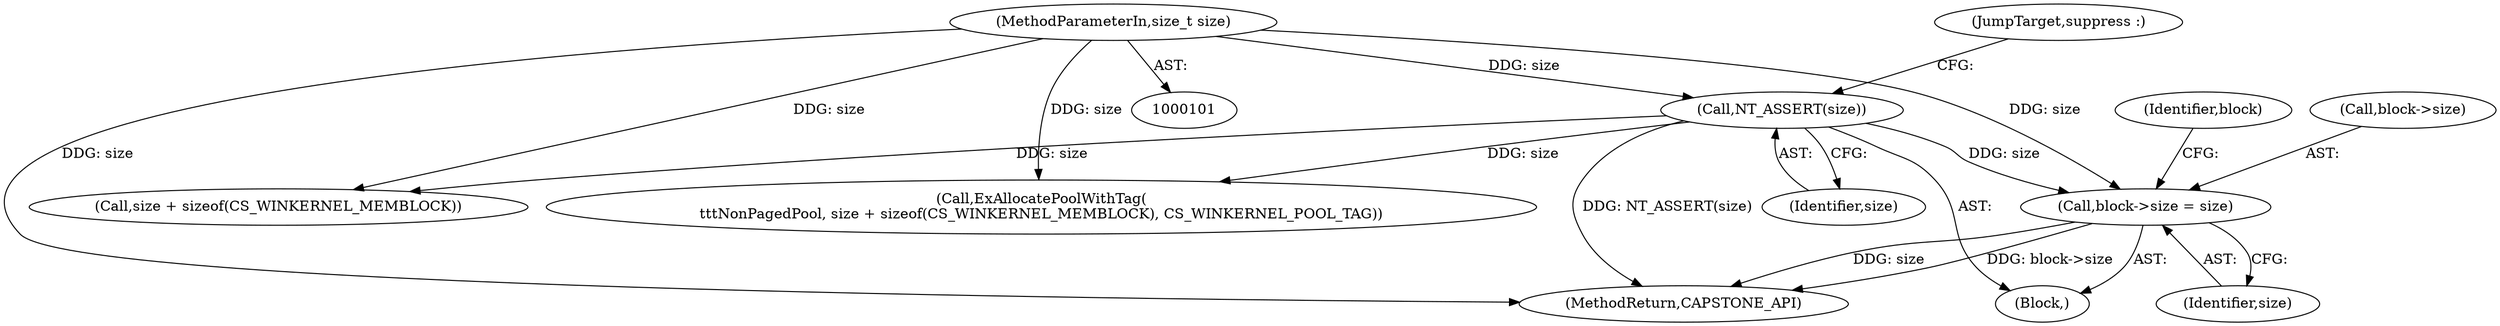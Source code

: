 digraph "0_capstone_6fe86eef621b9849f51a5e1e5d73258a93440403@pointer" {
"1000125" [label="(Call,block->size = size)"];
"1000102" [label="(MethodParameterIn,size_t size)"];
"1000104" [label="(Call,NT_ASSERT(size))"];
"1000134" [label="(MethodReturn,CAPSTONE_API)"];
"1000102" [label="(MethodParameterIn,size_t size)"];
"1000132" [label="(Identifier,block)"];
"1000106" [label="(JumpTarget,suppress :)"];
"1000126" [label="(Call,block->size)"];
"1000104" [label="(Call,NT_ASSERT(size))"];
"1000103" [label="(Block,)"];
"1000112" [label="(Call,ExAllocatePoolWithTag(\n\t\t\tNonPagedPool, size + sizeof(CS_WINKERNEL_MEMBLOCK), CS_WINKERNEL_POOL_TAG))"];
"1000105" [label="(Identifier,size)"];
"1000129" [label="(Identifier,size)"];
"1000125" [label="(Call,block->size = size)"];
"1000114" [label="(Call,size + sizeof(CS_WINKERNEL_MEMBLOCK))"];
"1000125" -> "1000103"  [label="AST: "];
"1000125" -> "1000129"  [label="CFG: "];
"1000126" -> "1000125"  [label="AST: "];
"1000129" -> "1000125"  [label="AST: "];
"1000132" -> "1000125"  [label="CFG: "];
"1000125" -> "1000134"  [label="DDG: block->size"];
"1000125" -> "1000134"  [label="DDG: size"];
"1000102" -> "1000125"  [label="DDG: size"];
"1000104" -> "1000125"  [label="DDG: size"];
"1000102" -> "1000101"  [label="AST: "];
"1000102" -> "1000134"  [label="DDG: size"];
"1000102" -> "1000104"  [label="DDG: size"];
"1000102" -> "1000112"  [label="DDG: size"];
"1000102" -> "1000114"  [label="DDG: size"];
"1000104" -> "1000103"  [label="AST: "];
"1000104" -> "1000105"  [label="CFG: "];
"1000105" -> "1000104"  [label="AST: "];
"1000106" -> "1000104"  [label="CFG: "];
"1000104" -> "1000134"  [label="DDG: NT_ASSERT(size)"];
"1000104" -> "1000112"  [label="DDG: size"];
"1000104" -> "1000114"  [label="DDG: size"];
}
